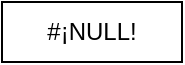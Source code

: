 <mxfile>
    <diagram id="SSA5eL6gonNcOj2AxMgP" name="Page-1">
        <mxGraphModel dx="832" dy="563" grid="1" gridSize="10" guides="1" tooltips="1" connect="1" arrows="1" fold="1" page="1" pageScale="1" pageWidth="850" pageHeight="1100" math="0" shadow="0">
            <root>
                <mxCell id="0"/>
                <mxCell id="1" parent="0"/>
                <mxCell id="3" value="#¡NULL!" style="rounded=0;whiteSpace=wrap;html=1;" vertex="1" parent="1">
                    <mxGeometry x="370" y="120" width="90" height="30" as="geometry"/>
                </mxCell>
            </root>
        </mxGraphModel>
    </diagram>
</mxfile>